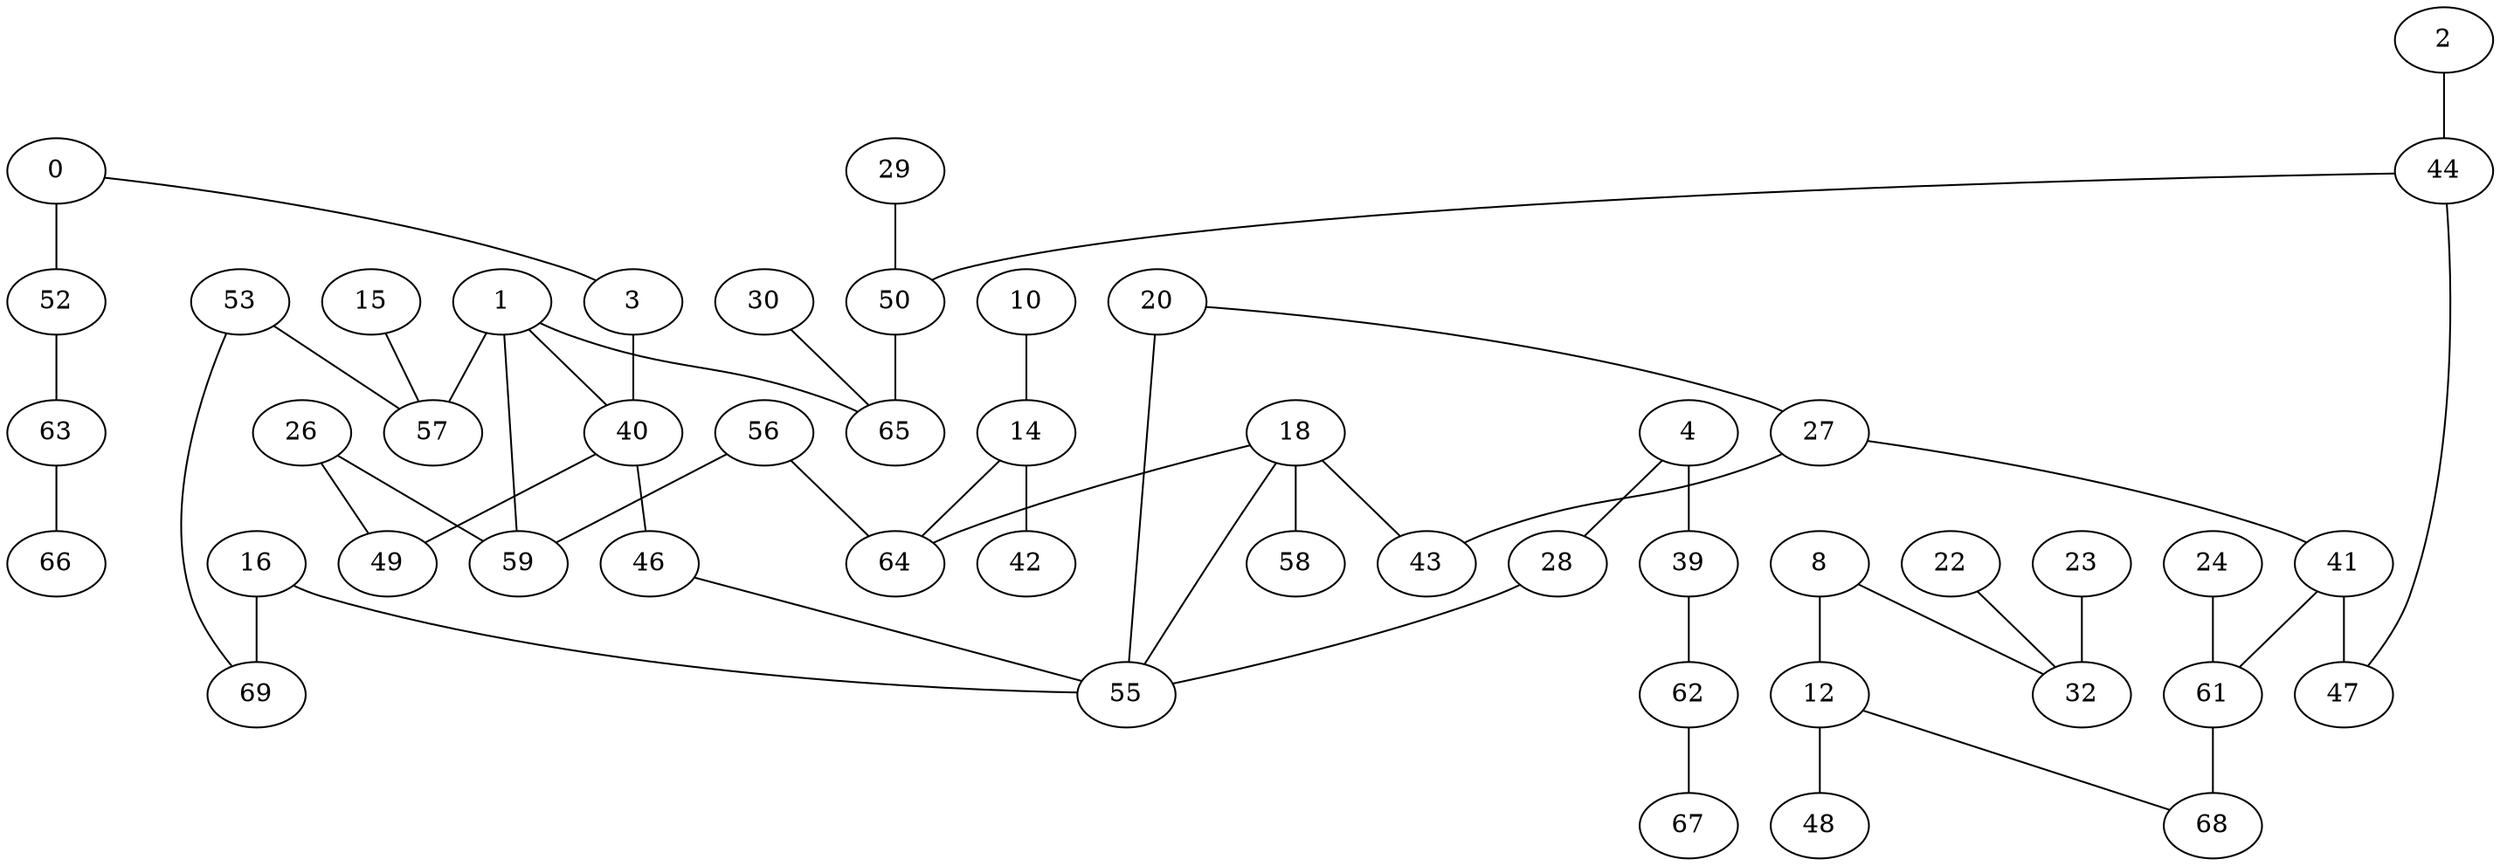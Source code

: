 strict graph {
0;
1;
2;
3;
4;
8;
10;
12;
14;
15;
16;
18;
20;
22;
23;
24;
26;
27;
28;
29;
30;
32;
39;
40;
41;
42;
43;
44;
46;
47;
48;
49;
50;
52;
53;
55;
56;
57;
58;
59;
61;
62;
63;
64;
65;
66;
67;
68;
69;
0 -- 3 [weight=2];
0 -- 52 [weight=7];
1 -- 40 [weight=1];
1 -- 57 [weight=9];
1 -- 59 [weight=2];
1 -- 65 [weight=10];
2 -- 44 [weight=2];
3 -- 40 [weight=6];
4 -- 28 [weight=3];
4 -- 39 [weight=7];
8 -- 12 [weight=2];
8 -- 32 [weight=1];
10 -- 14 [weight=8];
12 -- 48 [weight=9];
12 -- 68 [weight=1];
14 -- 42 [weight=3];
14 -- 64 [weight=10];
15 -- 57 [weight=3];
16 -- 55 [weight=4];
16 -- 69 [weight=3];
18 -- 43 [weight=9];
18 -- 55 [weight=3];
18 -- 58 [weight=5];
18 -- 64 [weight=7];
20 -- 27 [weight=5];
20 -- 55 [weight=9];
22 -- 32 [weight=1];
23 -- 32 [weight=5];
24 -- 61 [weight=6];
26 -- 49 [weight=9];
26 -- 59 [weight=10];
27 -- 41 [weight=4];
27 -- 43 [weight=2];
28 -- 55 [weight=1];
29 -- 50 [weight=5];
30 -- 65 [weight=2];
39 -- 62 [weight=7];
40 -- 46 [weight=8];
40 -- 49 [weight=7];
41 -- 47 [weight=10];
41 -- 61 [weight=3];
44 -- 47 [weight=9];
44 -- 50 [weight=7];
46 -- 55 [weight=2];
50 -- 65 [weight=9];
52 -- 63 [weight=4];
53 -- 57 [weight=5];
53 -- 69 [weight=1];
56 -- 59 [weight=9];
56 -- 64 [weight=6];
61 -- 68 [weight=5];
62 -- 67 [weight=4];
63 -- 66 [weight=7];
}
